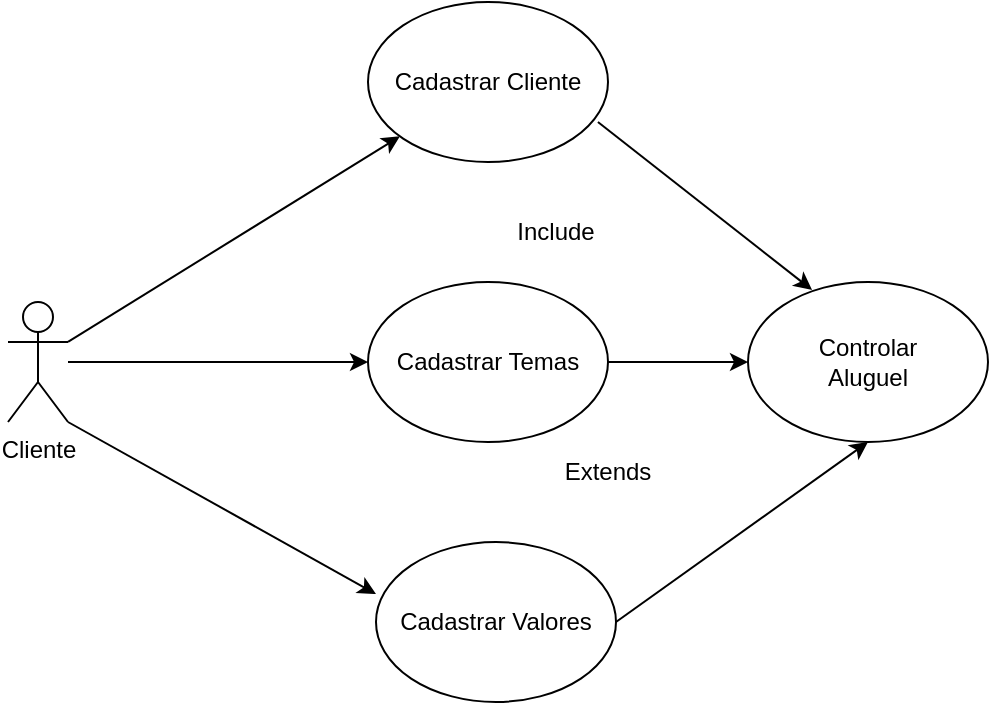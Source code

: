 <mxfile version="21.1.7" type="github">
  <diagram name="Página-1" id="COqzpap-yBb3K-7UtfMz">
    <mxGraphModel dx="880" dy="484" grid="1" gridSize="10" guides="1" tooltips="1" connect="1" arrows="1" fold="1" page="1" pageScale="1" pageWidth="827" pageHeight="1169" math="0" shadow="0">
      <root>
        <mxCell id="0" />
        <mxCell id="1" parent="0" />
        <mxCell id="FBYbDLMMU66wTV_MUvyj-2" value="Cliente" style="shape=umlActor;verticalLabelPosition=bottom;verticalAlign=top;html=1;outlineConnect=0;" vertex="1" parent="1">
          <mxGeometry x="110" y="320" width="30" height="60" as="geometry" />
        </mxCell>
        <mxCell id="FBYbDLMMU66wTV_MUvyj-3" value="Cadastrar Temas" style="ellipse;whiteSpace=wrap;html=1;" vertex="1" parent="1">
          <mxGeometry x="290" y="310" width="120" height="80" as="geometry" />
        </mxCell>
        <mxCell id="FBYbDLMMU66wTV_MUvyj-4" value="" style="endArrow=classic;html=1;rounded=0;entryX=0;entryY=0.5;entryDx=0;entryDy=0;" edge="1" parent="1" source="FBYbDLMMU66wTV_MUvyj-2" target="FBYbDLMMU66wTV_MUvyj-3">
          <mxGeometry width="50" height="50" relative="1" as="geometry">
            <mxPoint x="320" y="270" as="sourcePoint" />
            <mxPoint x="370" y="220" as="targetPoint" />
          </mxGeometry>
        </mxCell>
        <mxCell id="FBYbDLMMU66wTV_MUvyj-5" value="Cadastrar Cliente" style="ellipse;whiteSpace=wrap;html=1;" vertex="1" parent="1">
          <mxGeometry x="290" y="170" width="120" height="80" as="geometry" />
        </mxCell>
        <mxCell id="FBYbDLMMU66wTV_MUvyj-7" value="" style="endArrow=classic;html=1;rounded=0;exitX=1;exitY=0.333;exitDx=0;exitDy=0;exitPerimeter=0;" edge="1" parent="1" source="FBYbDLMMU66wTV_MUvyj-2" target="FBYbDLMMU66wTV_MUvyj-5">
          <mxGeometry width="50" height="50" relative="1" as="geometry">
            <mxPoint x="130" y="340" as="sourcePoint" />
            <mxPoint x="180" y="290" as="targetPoint" />
          </mxGeometry>
        </mxCell>
        <mxCell id="FBYbDLMMU66wTV_MUvyj-8" value="Cadastrar Valores" style="ellipse;whiteSpace=wrap;html=1;" vertex="1" parent="1">
          <mxGeometry x="294" y="440" width="120" height="80" as="geometry" />
        </mxCell>
        <mxCell id="FBYbDLMMU66wTV_MUvyj-10" value="" style="endArrow=classic;html=1;rounded=0;exitX=1;exitY=1;exitDx=0;exitDy=0;exitPerimeter=0;entryX=0;entryY=0.325;entryDx=0;entryDy=0;entryPerimeter=0;" edge="1" parent="1" source="FBYbDLMMU66wTV_MUvyj-2" target="FBYbDLMMU66wTV_MUvyj-8">
          <mxGeometry width="50" height="50" relative="1" as="geometry">
            <mxPoint x="320" y="400" as="sourcePoint" />
            <mxPoint x="370" y="350" as="targetPoint" />
          </mxGeometry>
        </mxCell>
        <mxCell id="FBYbDLMMU66wTV_MUvyj-11" value="Include" style="text;html=1;strokeColor=none;fillColor=none;align=center;verticalAlign=middle;whiteSpace=wrap;rounded=0;" vertex="1" parent="1">
          <mxGeometry x="354" y="270" width="60" height="30" as="geometry" />
        </mxCell>
        <mxCell id="FBYbDLMMU66wTV_MUvyj-12" value="Extends" style="text;html=1;strokeColor=none;fillColor=none;align=center;verticalAlign=middle;whiteSpace=wrap;rounded=0;" vertex="1" parent="1">
          <mxGeometry x="380" y="390" width="60" height="30" as="geometry" />
        </mxCell>
        <mxCell id="FBYbDLMMU66wTV_MUvyj-13" value="Controlar&lt;br&gt;Aluguel" style="ellipse;whiteSpace=wrap;html=1;" vertex="1" parent="1">
          <mxGeometry x="480" y="310" width="120" height="80" as="geometry" />
        </mxCell>
        <mxCell id="FBYbDLMMU66wTV_MUvyj-14" value="" style="endArrow=classic;html=1;rounded=0;entryX=0.5;entryY=1;entryDx=0;entryDy=0;exitX=1;exitY=0.5;exitDx=0;exitDy=0;" edge="1" parent="1" source="FBYbDLMMU66wTV_MUvyj-8" target="FBYbDLMMU66wTV_MUvyj-13">
          <mxGeometry width="50" height="50" relative="1" as="geometry">
            <mxPoint x="320" y="390" as="sourcePoint" />
            <mxPoint x="370" y="340" as="targetPoint" />
          </mxGeometry>
        </mxCell>
        <mxCell id="FBYbDLMMU66wTV_MUvyj-15" value="" style="endArrow=classic;html=1;rounded=0;entryX=0;entryY=0.5;entryDx=0;entryDy=0;" edge="1" parent="1" source="FBYbDLMMU66wTV_MUvyj-3" target="FBYbDLMMU66wTV_MUvyj-13">
          <mxGeometry width="50" height="50" relative="1" as="geometry">
            <mxPoint x="320" y="390" as="sourcePoint" />
            <mxPoint x="370" y="340" as="targetPoint" />
          </mxGeometry>
        </mxCell>
        <mxCell id="FBYbDLMMU66wTV_MUvyj-16" value="" style="endArrow=classic;html=1;rounded=0;entryX=0.267;entryY=0.05;entryDx=0;entryDy=0;entryPerimeter=0;exitX=0.958;exitY=0.75;exitDx=0;exitDy=0;exitPerimeter=0;" edge="1" parent="1" source="FBYbDLMMU66wTV_MUvyj-5" target="FBYbDLMMU66wTV_MUvyj-13">
          <mxGeometry width="50" height="50" relative="1" as="geometry">
            <mxPoint x="320" y="390" as="sourcePoint" />
            <mxPoint x="370" y="340" as="targetPoint" />
          </mxGeometry>
        </mxCell>
      </root>
    </mxGraphModel>
  </diagram>
</mxfile>
